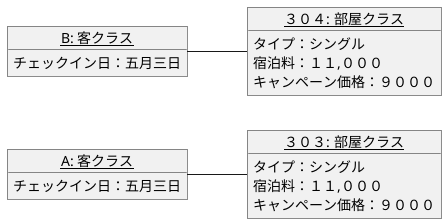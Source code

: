 @startuml
left to right direction
object "<u>A: 客クラス</u>" as k0 {
チェックイン日：五月三日
}
object "<u>B: 客クラス</u>" as k1 {
チェックイン日：五月三日
}
object "<u>３０３: 部屋クラス</u>" as k2 {
タイプ：シングル
宿泊料：１１,０００
キャンペーン価格：９０００

}
object "<u>３０４: 部屋クラス</u>" as k3 {
    タイプ：シングル
宿泊料：１１,０００
キャンペーン価格：９０００
}
k0--k2
k1--k3